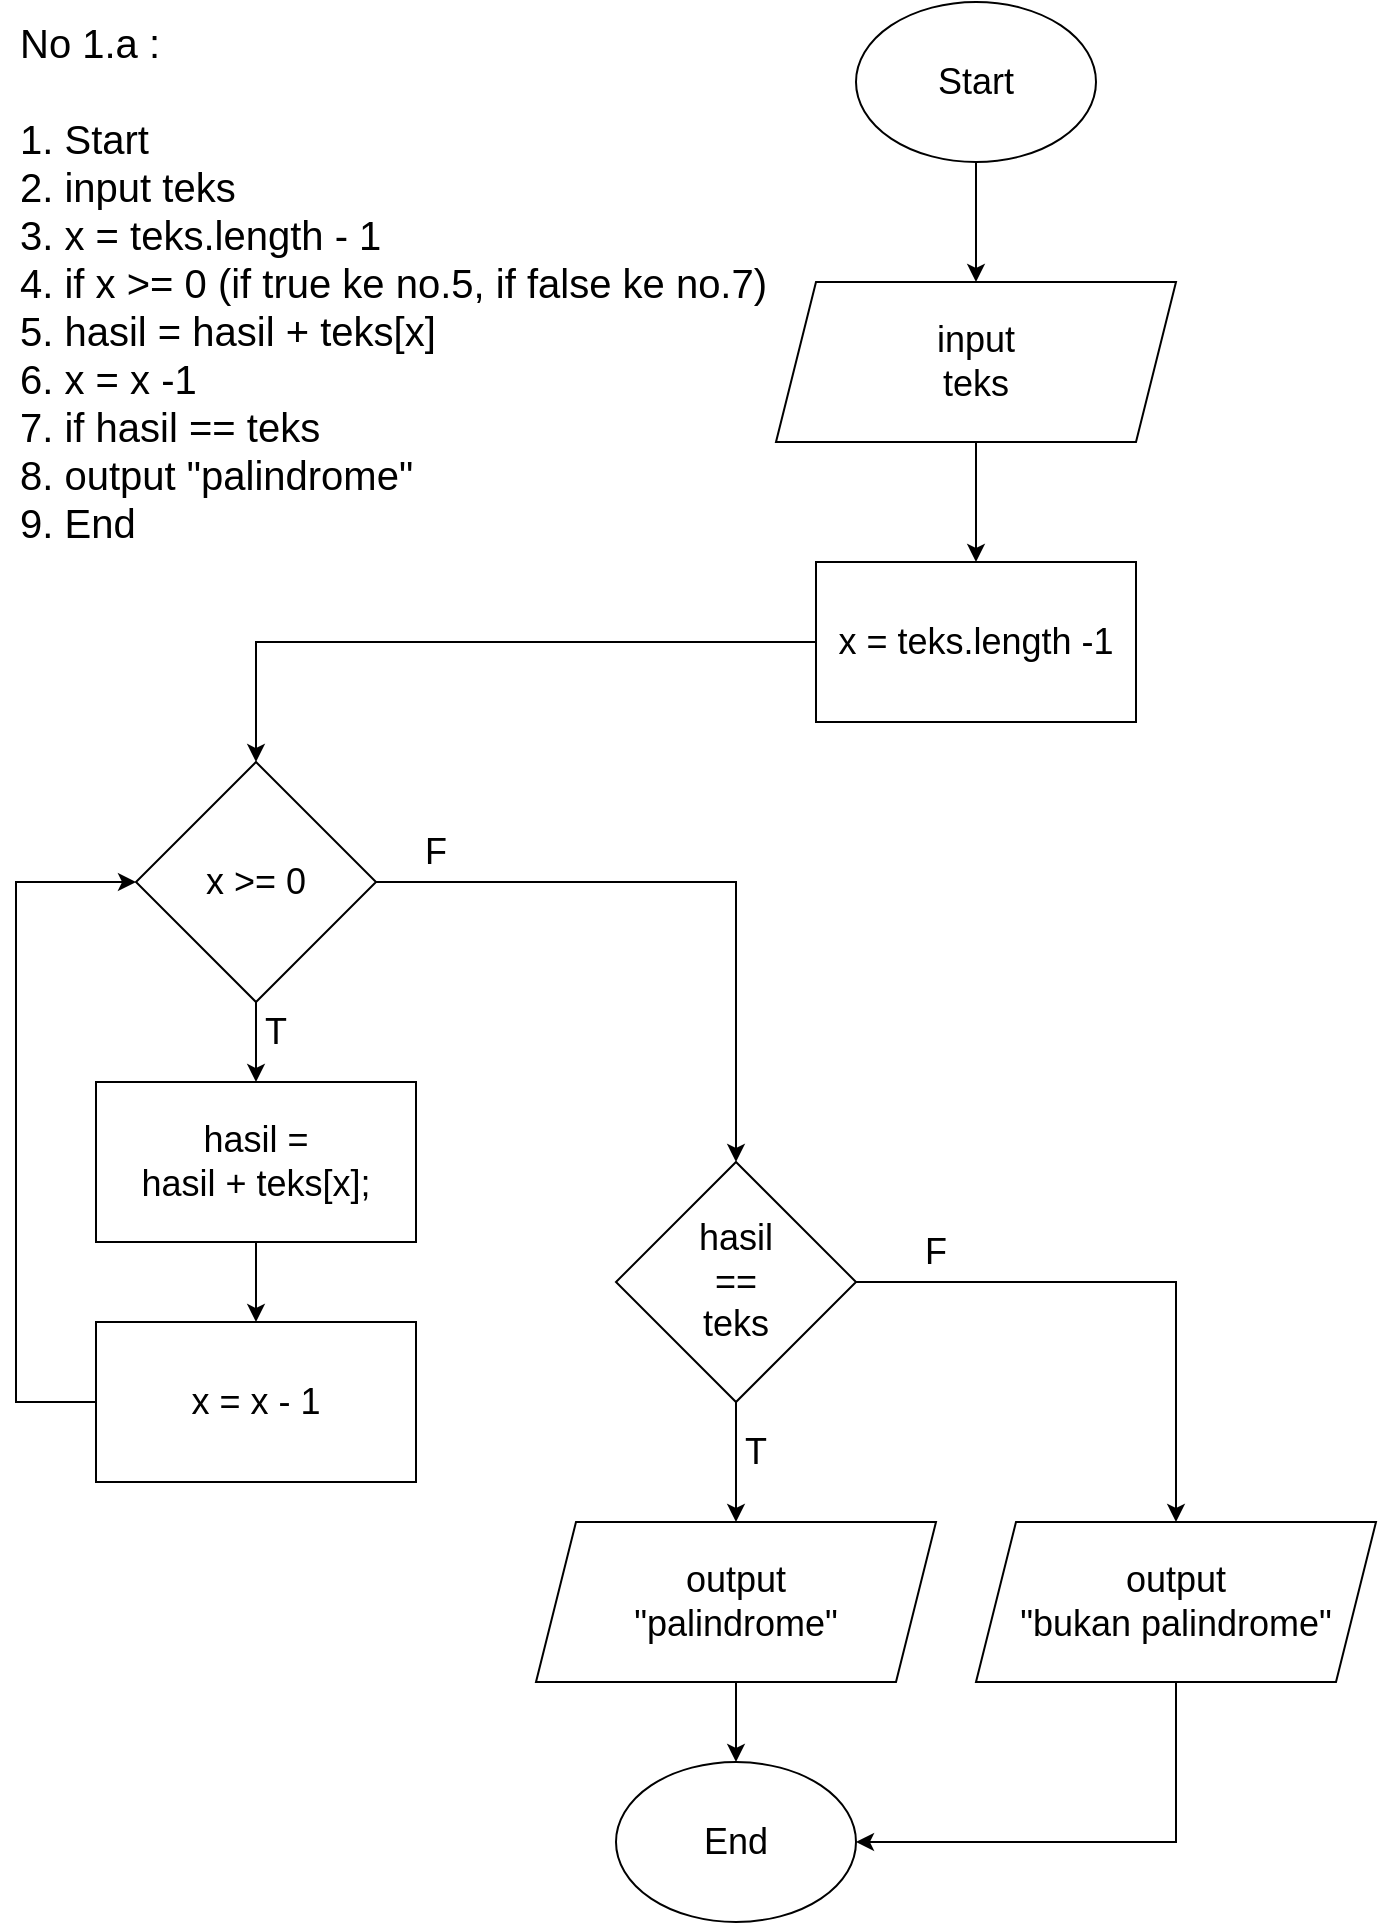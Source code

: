 <mxfile version="20.8.20" type="device"><diagram name="Page-1" id="QOrYmz9tzxSXwi1rbv7i"><mxGraphModel dx="1434" dy="788" grid="1" gridSize="10" guides="1" tooltips="1" connect="1" arrows="1" fold="1" page="1" pageScale="1" pageWidth="850" pageHeight="1100" math="0" shadow="0"><root><mxCell id="0"/><mxCell id="1" parent="0"/><mxCell id="g_bTtWOik06r399_9xc4-1" value="&lt;font style=&quot;font-size: 20px;&quot;&gt;No 1.a :&lt;br style=&quot;font-size: 20px;&quot;&gt;&lt;br style=&quot;font-size: 20px;&quot;&gt;1. Start&lt;br style=&quot;font-size: 20px;&quot;&gt;&lt;/font&gt;&lt;div style=&quot;font-size: 20px;&quot;&gt;&lt;span style=&quot;background-color: initial; font-size: 20px;&quot;&gt;&lt;font style=&quot;font-size: 20px;&quot;&gt;2. input teks&lt;/font&gt;&lt;/span&gt;&lt;/div&gt;&lt;div style=&quot;font-size: 20px;&quot;&gt;&lt;span style=&quot;background-color: initial; font-size: 20px;&quot;&gt;&lt;font style=&quot;font-size: 20px;&quot;&gt;3. x = teks.length - 1&lt;/font&gt;&lt;/span&gt;&lt;/div&gt;&lt;div style=&quot;font-size: 20px;&quot;&gt;&lt;span style=&quot;background-color: initial; font-size: 20px;&quot;&gt;&lt;font style=&quot;font-size: 20px;&quot;&gt;4. if x &amp;gt;= 0 (if true ke no.5, if false ke no.7)&lt;/font&gt;&lt;/span&gt;&lt;/div&gt;&lt;div style=&quot;font-size: 20px;&quot;&gt;&lt;span style=&quot;background-color: initial; font-size: 20px;&quot;&gt;&lt;font style=&quot;font-size: 20px;&quot;&gt;5. hasil = hasil + teks[x]&lt;/font&gt;&lt;/span&gt;&lt;/div&gt;&lt;div style=&quot;font-size: 20px;&quot;&gt;&lt;font style=&quot;font-size: 20px;&quot;&gt;6. x = x -1&lt;/font&gt;&lt;/div&gt;&lt;div style=&quot;font-size: 20px;&quot;&gt;&lt;font style=&quot;font-size: 20px;&quot;&gt;7. if hasil == teks&lt;/font&gt;&lt;/div&gt;&lt;div style=&quot;font-size: 20px;&quot;&gt;&lt;font style=&quot;font-size: 20px;&quot;&gt;8. output &quot;palindrome&quot;&lt;/font&gt;&lt;/div&gt;&lt;div style=&quot;font-size: 20px;&quot;&gt;&lt;font style=&quot;font-size: 20px;&quot;&gt;9.&lt;/font&gt;&lt;span style=&quot;background-color: initial;&quot;&gt;&amp;nbsp;End&lt;/span&gt;&lt;/div&gt;" style="text;html=1;strokeColor=none;fillColor=none;align=left;verticalAlign=middle;whiteSpace=wrap;rounded=0;fontSize=20;" parent="1" vertex="1"><mxGeometry x="40" y="40" width="410" height="280" as="geometry"/></mxCell><mxCell id="g_bTtWOik06r399_9xc4-16" value="" style="edgeStyle=orthogonalEdgeStyle;rounded=0;orthogonalLoop=1;jettySize=auto;html=1;fontSize=18;" parent="1" source="g_bTtWOik06r399_9xc4-3" target="g_bTtWOik06r399_9xc4-4" edge="1"><mxGeometry relative="1" as="geometry"/></mxCell><mxCell id="g_bTtWOik06r399_9xc4-3" value="Start" style="ellipse;whiteSpace=wrap;html=1;fontSize=18;" parent="1" vertex="1"><mxGeometry x="460" y="40" width="120" height="80" as="geometry"/></mxCell><mxCell id="g_bTtWOik06r399_9xc4-17" value="" style="edgeStyle=orthogonalEdgeStyle;rounded=0;orthogonalLoop=1;jettySize=auto;html=1;fontSize=18;" parent="1" source="g_bTtWOik06r399_9xc4-4" target="g_bTtWOik06r399_9xc4-5" edge="1"><mxGeometry relative="1" as="geometry"/></mxCell><mxCell id="g_bTtWOik06r399_9xc4-4" value="input&lt;br&gt;teks" style="shape=parallelogram;perimeter=parallelogramPerimeter;whiteSpace=wrap;html=1;fixedSize=1;fontSize=18;" parent="1" vertex="1"><mxGeometry x="420" y="180" width="200" height="80" as="geometry"/></mxCell><mxCell id="g_bTtWOik06r399_9xc4-18" value="" style="edgeStyle=orthogonalEdgeStyle;rounded=0;orthogonalLoop=1;jettySize=auto;html=1;fontSize=18;exitX=0;exitY=0.5;exitDx=0;exitDy=0;entryX=0.5;entryY=0;entryDx=0;entryDy=0;" parent="1" source="g_bTtWOik06r399_9xc4-5" target="g_bTtWOik06r399_9xc4-6" edge="1"><mxGeometry relative="1" as="geometry"><Array as="points"><mxPoint x="160" y="360"/></Array></mxGeometry></mxCell><mxCell id="g_bTtWOik06r399_9xc4-5" value="x = teks.length -1" style="rounded=0;whiteSpace=wrap;html=1;fontSize=18;" parent="1" vertex="1"><mxGeometry x="440" y="320" width="160" height="80" as="geometry"/></mxCell><mxCell id="g_bTtWOik06r399_9xc4-24" value="" style="edgeStyle=orthogonalEdgeStyle;rounded=0;orthogonalLoop=1;jettySize=auto;html=1;fontSize=18;" parent="1" source="g_bTtWOik06r399_9xc4-6" target="g_bTtWOik06r399_9xc4-8" edge="1"><mxGeometry relative="1" as="geometry"/></mxCell><mxCell id="g_bTtWOik06r399_9xc4-6" value="x &amp;gt;= 0" style="rhombus;whiteSpace=wrap;html=1;fontSize=18;" parent="1" vertex="1"><mxGeometry x="100" y="420" width="120" height="120" as="geometry"/></mxCell><mxCell id="fE2dx6KHnwn2ErqMOgqu-2" value="" style="edgeStyle=orthogonalEdgeStyle;rounded=0;orthogonalLoop=1;jettySize=auto;html=1;" parent="1" source="g_bTtWOik06r399_9xc4-8" target="fE2dx6KHnwn2ErqMOgqu-1" edge="1"><mxGeometry relative="1" as="geometry"/></mxCell><mxCell id="g_bTtWOik06r399_9xc4-8" value="hasil = &lt;br&gt;hasil + teks[x];" style="rounded=0;whiteSpace=wrap;html=1;fontSize=18;" parent="1" vertex="1"><mxGeometry x="80" y="580" width="160" height="80" as="geometry"/></mxCell><mxCell id="g_bTtWOik06r399_9xc4-21" value="" style="edgeStyle=orthogonalEdgeStyle;rounded=0;orthogonalLoop=1;jettySize=auto;html=1;fontSize=18;" parent="1" source="g_bTtWOik06r399_9xc4-11" target="g_bTtWOik06r399_9xc4-15" edge="1"><mxGeometry relative="1" as="geometry"/></mxCell><mxCell id="g_bTtWOik06r399_9xc4-11" value="hasil&lt;br&gt;==&lt;br&gt;teks" style="rhombus;whiteSpace=wrap;html=1;fontSize=18;" parent="1" vertex="1"><mxGeometry x="340" y="620" width="120" height="120" as="geometry"/></mxCell><mxCell id="g_bTtWOik06r399_9xc4-14" value="End" style="ellipse;whiteSpace=wrap;html=1;fontSize=18;" parent="1" vertex="1"><mxGeometry x="340" y="920" width="120" height="80" as="geometry"/></mxCell><mxCell id="g_bTtWOik06r399_9xc4-22" value="" style="edgeStyle=orthogonalEdgeStyle;rounded=0;orthogonalLoop=1;jettySize=auto;html=1;fontSize=18;" parent="1" source="g_bTtWOik06r399_9xc4-15" target="g_bTtWOik06r399_9xc4-14" edge="1"><mxGeometry relative="1" as="geometry"/></mxCell><mxCell id="g_bTtWOik06r399_9xc4-15" value="output&lt;br&gt;&quot;palindrome&quot;" style="shape=parallelogram;perimeter=parallelogramPerimeter;whiteSpace=wrap;html=1;fixedSize=1;fontSize=18;" parent="1" vertex="1"><mxGeometry x="300" y="800" width="200" height="80" as="geometry"/></mxCell><mxCell id="g_bTtWOik06r399_9xc4-25" value="" style="endArrow=classic;html=1;rounded=0;fontSize=18;entryX=0;entryY=0.5;entryDx=0;entryDy=0;exitX=0;exitY=0.5;exitDx=0;exitDy=0;" parent="1" source="fE2dx6KHnwn2ErqMOgqu-1" target="g_bTtWOik06r399_9xc4-6" edge="1"><mxGeometry width="50" height="50" relative="1" as="geometry"><mxPoint x="20" y="750" as="sourcePoint"/><mxPoint x="70" y="700" as="targetPoint"/><Array as="points"><mxPoint x="40" y="740"/><mxPoint x="40" y="480"/></Array></mxGeometry></mxCell><mxCell id="g_bTtWOik06r399_9xc4-26" value="" style="endArrow=classic;html=1;rounded=0;fontSize=18;exitX=1;exitY=0.5;exitDx=0;exitDy=0;entryX=0.5;entryY=0;entryDx=0;entryDy=0;" parent="1" source="g_bTtWOik06r399_9xc4-6" target="g_bTtWOik06r399_9xc4-11" edge="1"><mxGeometry width="50" height="50" relative="1" as="geometry"><mxPoint x="260" y="830" as="sourcePoint"/><mxPoint x="310" y="780" as="targetPoint"/><Array as="points"><mxPoint x="400" y="480"/></Array></mxGeometry></mxCell><mxCell id="g_bTtWOik06r399_9xc4-28" value="T" style="text;html=1;strokeColor=none;fillColor=none;align=center;verticalAlign=middle;whiteSpace=wrap;rounded=0;fontSize=18;" parent="1" vertex="1"><mxGeometry x="140" y="540" width="60" height="30" as="geometry"/></mxCell><mxCell id="g_bTtWOik06r399_9xc4-29" value="T" style="text;html=1;strokeColor=none;fillColor=none;align=center;verticalAlign=middle;whiteSpace=wrap;rounded=0;fontSize=18;" parent="1" vertex="1"><mxGeometry x="380" y="750" width="60" height="30" as="geometry"/></mxCell><mxCell id="g_bTtWOik06r399_9xc4-30" value="F" style="text;html=1;strokeColor=none;fillColor=none;align=center;verticalAlign=middle;whiteSpace=wrap;rounded=0;fontSize=18;" parent="1" vertex="1"><mxGeometry x="220" y="450" width="60" height="30" as="geometry"/></mxCell><mxCell id="g_bTtWOik06r399_9xc4-31" value="F" style="text;html=1;strokeColor=none;fillColor=none;align=center;verticalAlign=middle;whiteSpace=wrap;rounded=0;fontSize=18;" parent="1" vertex="1"><mxGeometry x="470" y="650" width="60" height="30" as="geometry"/></mxCell><mxCell id="fE2dx6KHnwn2ErqMOgqu-1" value="x = x - 1" style="rounded=0;whiteSpace=wrap;html=1;fontSize=18;" parent="1" vertex="1"><mxGeometry x="80" y="700" width="160" height="80" as="geometry"/></mxCell><mxCell id="yUam577gYF5LG4rjPXuY-1" value="output&lt;br&gt;&quot;bukan palindrome&quot;" style="shape=parallelogram;perimeter=parallelogramPerimeter;whiteSpace=wrap;html=1;fixedSize=1;fontSize=18;" parent="1" vertex="1"><mxGeometry x="520" y="800" width="200" height="80" as="geometry"/></mxCell><mxCell id="yUam577gYF5LG4rjPXuY-2" value="" style="endArrow=classic;html=1;rounded=0;entryX=0.5;entryY=0;entryDx=0;entryDy=0;exitX=1;exitY=0.5;exitDx=0;exitDy=0;" parent="1" source="g_bTtWOik06r399_9xc4-11" target="yUam577gYF5LG4rjPXuY-1" edge="1"><mxGeometry width="50" height="50" relative="1" as="geometry"><mxPoint x="400" y="710" as="sourcePoint"/><mxPoint x="450" y="660" as="targetPoint"/><Array as="points"><mxPoint x="620" y="680"/></Array></mxGeometry></mxCell><mxCell id="yUam577gYF5LG4rjPXuY-3" value="" style="endArrow=classic;html=1;rounded=0;exitX=0.5;exitY=1;exitDx=0;exitDy=0;entryX=1;entryY=0.5;entryDx=0;entryDy=0;" parent="1" source="yUam577gYF5LG4rjPXuY-1" target="g_bTtWOik06r399_9xc4-14" edge="1"><mxGeometry width="50" height="50" relative="1" as="geometry"><mxPoint x="400" y="710" as="sourcePoint"/><mxPoint x="450" y="660" as="targetPoint"/><Array as="points"><mxPoint x="620" y="960"/></Array></mxGeometry></mxCell></root></mxGraphModel></diagram></mxfile>